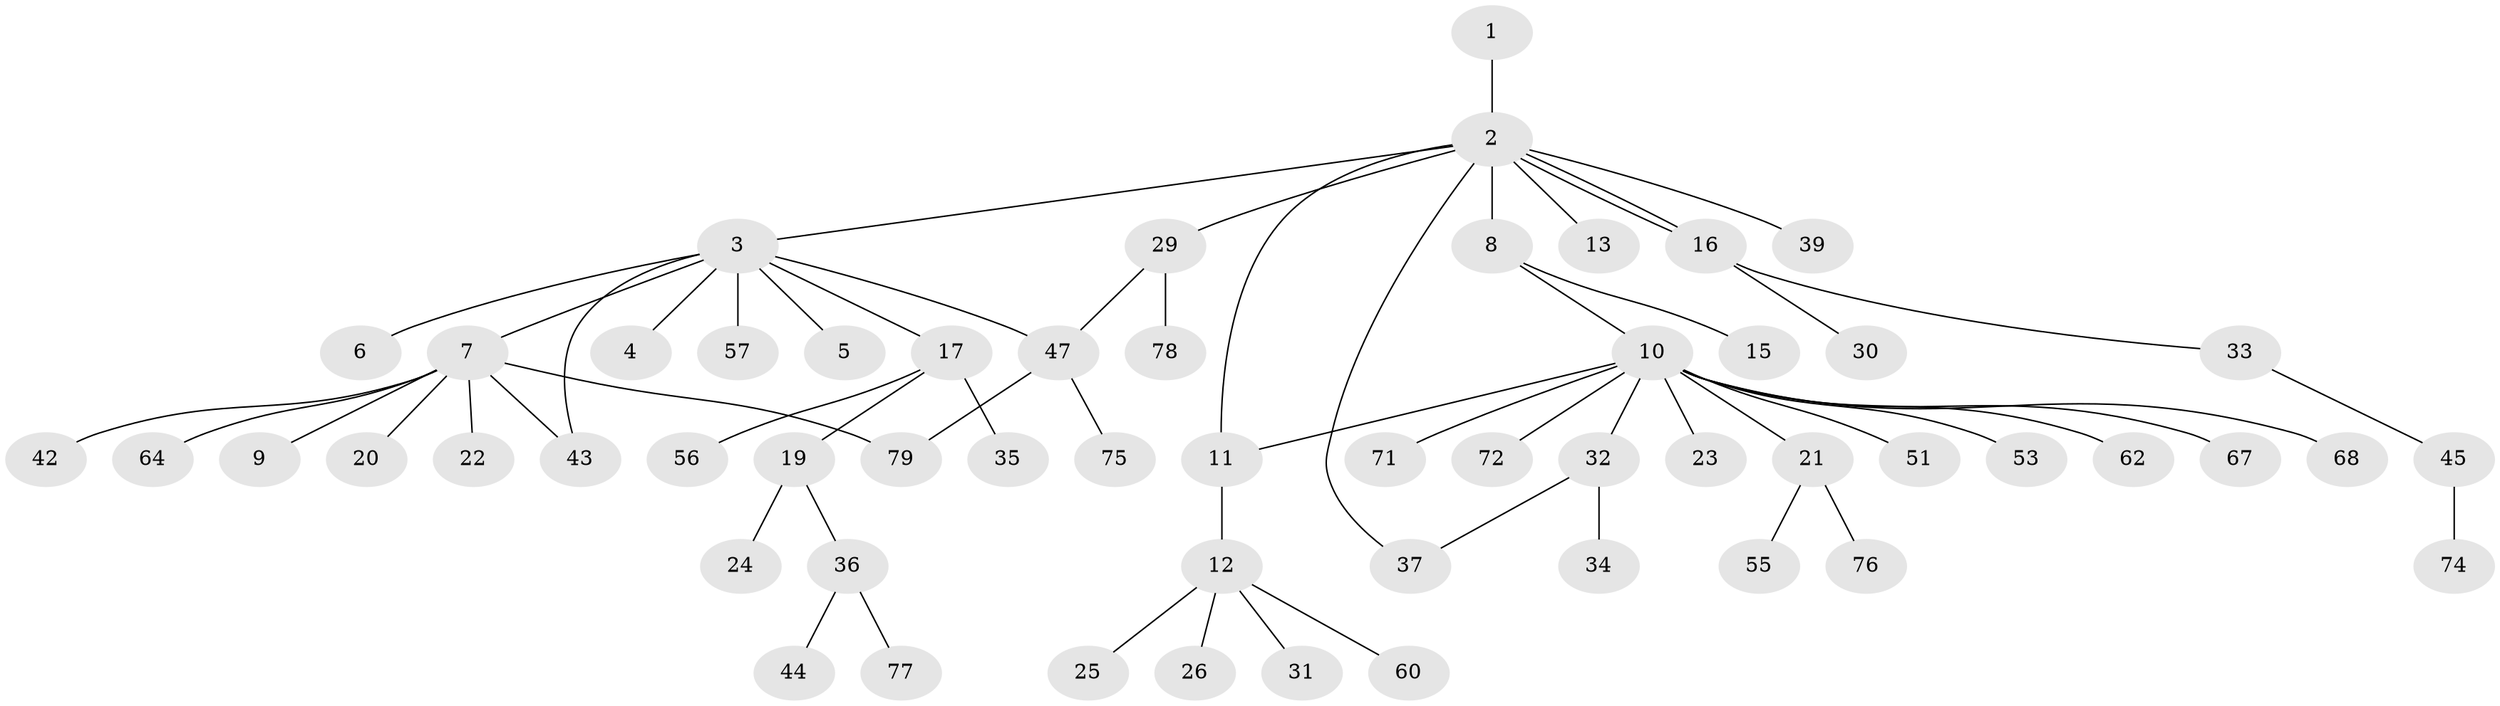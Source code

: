// original degree distribution, {1: 0.6075949367088608, 11: 0.012658227848101266, 9: 0.02531645569620253, 4: 0.05063291139240506, 13: 0.012658227848101266, 3: 0.08860759493670886, 2: 0.16455696202531644, 5: 0.0379746835443038}
// Generated by graph-tools (version 1.1) at 2025/41/03/06/25 10:41:50]
// undirected, 57 vertices, 62 edges
graph export_dot {
graph [start="1"]
  node [color=gray90,style=filled];
  1;
  2 [super="+48"];
  3 [super="+70"];
  4;
  5;
  6;
  7 [super="+46"];
  8 [super="+52"];
  9;
  10 [super="+40"];
  11 [super="+14"];
  12 [super="+18"];
  13 [super="+27"];
  15;
  16 [super="+63"];
  17 [super="+49"];
  19 [super="+69"];
  20;
  21 [super="+28"];
  22;
  23 [super="+38"];
  24 [super="+59"];
  25;
  26;
  29 [super="+73"];
  30;
  31;
  32 [super="+50"];
  33 [super="+41"];
  34;
  35;
  36 [super="+66"];
  37 [super="+61"];
  39;
  42;
  43;
  44;
  45 [super="+54"];
  47 [super="+65"];
  51;
  53;
  55;
  56;
  57 [super="+58"];
  60;
  62;
  64;
  67;
  68;
  71;
  72;
  74;
  75;
  76;
  77;
  78;
  79;
  1 -- 2;
  2 -- 3;
  2 -- 8;
  2 -- 11;
  2 -- 13;
  2 -- 16;
  2 -- 16;
  2 -- 29;
  2 -- 37;
  2 -- 39;
  3 -- 4;
  3 -- 5;
  3 -- 6;
  3 -- 7;
  3 -- 17;
  3 -- 43;
  3 -- 57;
  3 -- 47;
  7 -- 9;
  7 -- 20;
  7 -- 22;
  7 -- 42;
  7 -- 43;
  7 -- 64;
  7 -- 79;
  8 -- 10;
  8 -- 15;
  10 -- 21;
  10 -- 23;
  10 -- 32;
  10 -- 51;
  10 -- 53;
  10 -- 62;
  10 -- 67;
  10 -- 68;
  10 -- 71;
  10 -- 72;
  10 -- 11;
  11 -- 12;
  12 -- 25;
  12 -- 26;
  12 -- 60;
  12 -- 31;
  16 -- 30;
  16 -- 33;
  17 -- 19;
  17 -- 35;
  17 -- 56;
  19 -- 24;
  19 -- 36;
  21 -- 76;
  21 -- 55;
  29 -- 47;
  29 -- 78;
  32 -- 34;
  32 -- 37;
  33 -- 45;
  36 -- 44;
  36 -- 77;
  45 -- 74;
  47 -- 79;
  47 -- 75;
}
